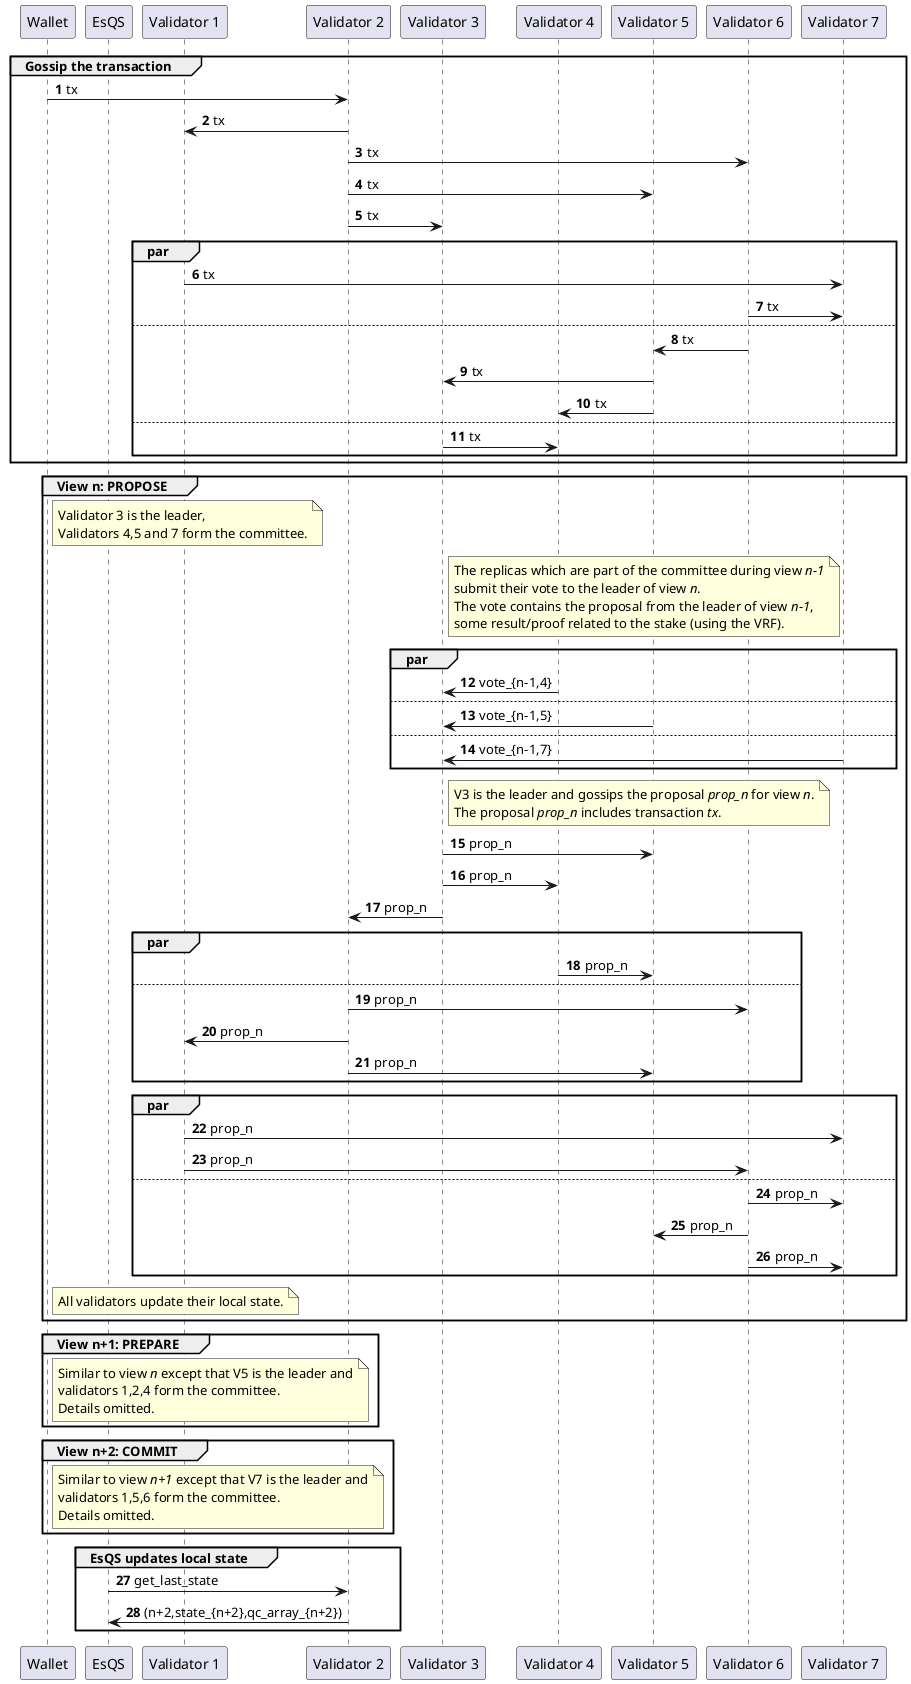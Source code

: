 @startuml
autonumber

participant Wallet as W
participant EsQS
participant "Validator 1" as V1
participant "Validator 2" as V2
participant "Validator 3" as V3
participant "Validator 4" as V4
participant "Validator 5" as V5
participant "Validator 6" as V6
participant "Validator 7" as V7

group Gossip the transaction

W -> V2: tx
V2 -> V1: tx
V2 -> V6: tx
V2 -> V5: tx
V2 -> V3: tx

par
V1 -> V7: tx
V6 -> V7: tx
else
V6 -> V5: tx
V5 -> V3: tx
V5 -> V4: tx
else
V3 -> V4: tx
end par

end group

group View n: PROPOSE

note right W
Validator 3 is the leader,
Validators 4,5 and 7 form the committee.
end note


note right V3
   The replicas which are part of the committee during view <i>n-1</i>
   submit their vote to the leader of view <i>n</i>.
   The vote contains the proposal from the leader of view <i>n-1</i>,
   some result/proof related to the stake (using the VRF).
end note

par
V4 -> V3: vote_{n-1,4}
else
V5 -> V3: vote_{n-1,5}
else
V7 -> V3: vote_{n-1,7}
end par

note right V3
   V3 is the leader and gossips the proposal <i>prop_n</i> for view <i>n</i>.
   The proposal <i>prop_n</i> includes transaction <i>tx</i>.
end note

V3 -> V5: prop_n
V3 -> V4: prop_n
V3 -> V2: prop_n

par
V4 -> V5: prop_n
else
V2 -> V6: prop_n
V2 -> V1: prop_n
V2 -> V5: prop_n
end par

par
V1 -> V7: prop_n
V1 -> V6: prop_n
else
V6 -> V7: prop_n
V6 -> V5: prop_n
V6 -> V7: prop_n
end par

note right W
   All validators update their local state.
end note

end group

group View n+1: PREPARE

note right W
   Similar to view <i>n</i> except that V5 is the leader and
   validators 1,2,4 form the committee.
   Details omitted.
end note


end group

group View n+2: COMMIT

note right W
   Similar to view <i>n+1</i> except that V7 is the leader and
   validators 1,5,6 form the committee.
   Details omitted.
end note

end group

group EsQS updates local state

EsQS -> V2: get_last_state
V2 -> EsQS: (n+2,state_{n+2},qc_array_{n+2})

end group


@enduml